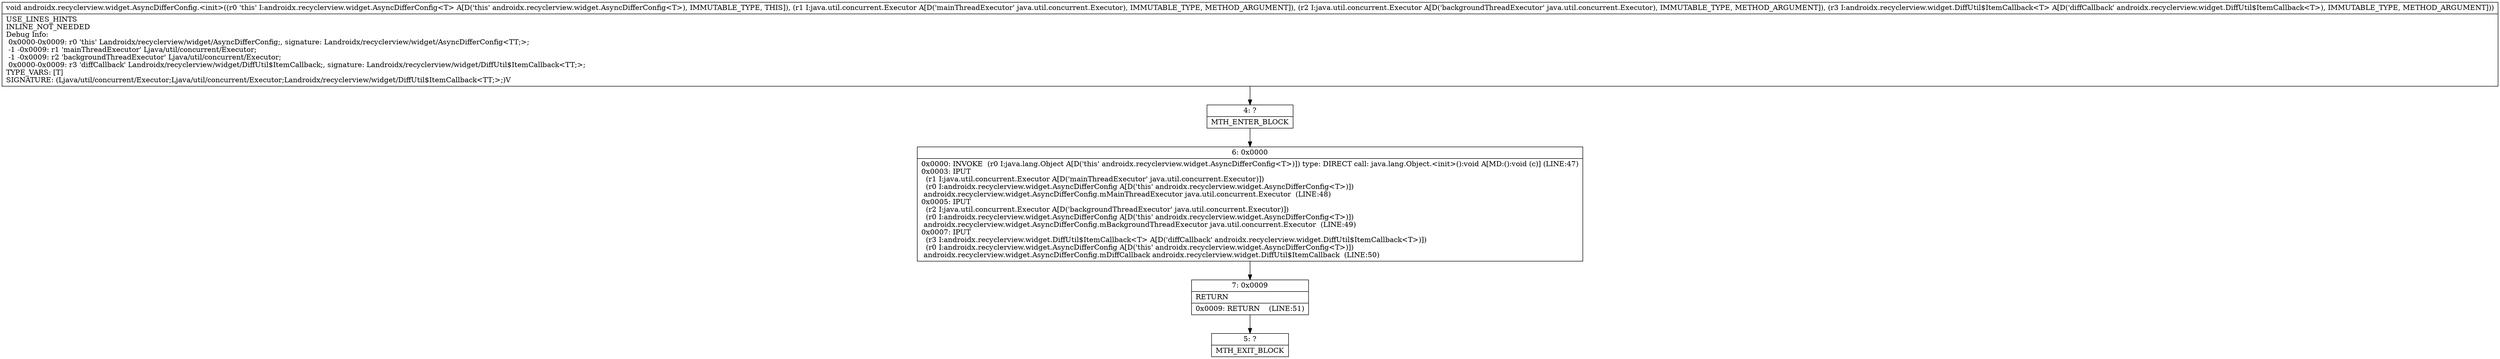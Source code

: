 digraph "CFG forandroidx.recyclerview.widget.AsyncDifferConfig.\<init\>(Ljava\/util\/concurrent\/Executor;Ljava\/util\/concurrent\/Executor;Landroidx\/recyclerview\/widget\/DiffUtil$ItemCallback;)V" {
Node_4 [shape=record,label="{4\:\ ?|MTH_ENTER_BLOCK\l}"];
Node_6 [shape=record,label="{6\:\ 0x0000|0x0000: INVOKE  (r0 I:java.lang.Object A[D('this' androidx.recyclerview.widget.AsyncDifferConfig\<T\>)]) type: DIRECT call: java.lang.Object.\<init\>():void A[MD:():void (c)] (LINE:47)\l0x0003: IPUT  \l  (r1 I:java.util.concurrent.Executor A[D('mainThreadExecutor' java.util.concurrent.Executor)])\l  (r0 I:androidx.recyclerview.widget.AsyncDifferConfig A[D('this' androidx.recyclerview.widget.AsyncDifferConfig\<T\>)])\l androidx.recyclerview.widget.AsyncDifferConfig.mMainThreadExecutor java.util.concurrent.Executor  (LINE:48)\l0x0005: IPUT  \l  (r2 I:java.util.concurrent.Executor A[D('backgroundThreadExecutor' java.util.concurrent.Executor)])\l  (r0 I:androidx.recyclerview.widget.AsyncDifferConfig A[D('this' androidx.recyclerview.widget.AsyncDifferConfig\<T\>)])\l androidx.recyclerview.widget.AsyncDifferConfig.mBackgroundThreadExecutor java.util.concurrent.Executor  (LINE:49)\l0x0007: IPUT  \l  (r3 I:androidx.recyclerview.widget.DiffUtil$ItemCallback\<T\> A[D('diffCallback' androidx.recyclerview.widget.DiffUtil$ItemCallback\<T\>)])\l  (r0 I:androidx.recyclerview.widget.AsyncDifferConfig A[D('this' androidx.recyclerview.widget.AsyncDifferConfig\<T\>)])\l androidx.recyclerview.widget.AsyncDifferConfig.mDiffCallback androidx.recyclerview.widget.DiffUtil$ItemCallback  (LINE:50)\l}"];
Node_7 [shape=record,label="{7\:\ 0x0009|RETURN\l|0x0009: RETURN    (LINE:51)\l}"];
Node_5 [shape=record,label="{5\:\ ?|MTH_EXIT_BLOCK\l}"];
MethodNode[shape=record,label="{void androidx.recyclerview.widget.AsyncDifferConfig.\<init\>((r0 'this' I:androidx.recyclerview.widget.AsyncDifferConfig\<T\> A[D('this' androidx.recyclerview.widget.AsyncDifferConfig\<T\>), IMMUTABLE_TYPE, THIS]), (r1 I:java.util.concurrent.Executor A[D('mainThreadExecutor' java.util.concurrent.Executor), IMMUTABLE_TYPE, METHOD_ARGUMENT]), (r2 I:java.util.concurrent.Executor A[D('backgroundThreadExecutor' java.util.concurrent.Executor), IMMUTABLE_TYPE, METHOD_ARGUMENT]), (r3 I:androidx.recyclerview.widget.DiffUtil$ItemCallback\<T\> A[D('diffCallback' androidx.recyclerview.widget.DiffUtil$ItemCallback\<T\>), IMMUTABLE_TYPE, METHOD_ARGUMENT]))  | USE_LINES_HINTS\lINLINE_NOT_NEEDED\lDebug Info:\l  0x0000\-0x0009: r0 'this' Landroidx\/recyclerview\/widget\/AsyncDifferConfig;, signature: Landroidx\/recyclerview\/widget\/AsyncDifferConfig\<TT;\>;\l  \-1 \-0x0009: r1 'mainThreadExecutor' Ljava\/util\/concurrent\/Executor;\l  \-1 \-0x0009: r2 'backgroundThreadExecutor' Ljava\/util\/concurrent\/Executor;\l  0x0000\-0x0009: r3 'diffCallback' Landroidx\/recyclerview\/widget\/DiffUtil$ItemCallback;, signature: Landroidx\/recyclerview\/widget\/DiffUtil$ItemCallback\<TT;\>;\lTYPE_VARS: [T]\lSIGNATURE: (Ljava\/util\/concurrent\/Executor;Ljava\/util\/concurrent\/Executor;Landroidx\/recyclerview\/widget\/DiffUtil$ItemCallback\<TT;\>;)V\l}"];
MethodNode -> Node_4;Node_4 -> Node_6;
Node_6 -> Node_7;
Node_7 -> Node_5;
}

